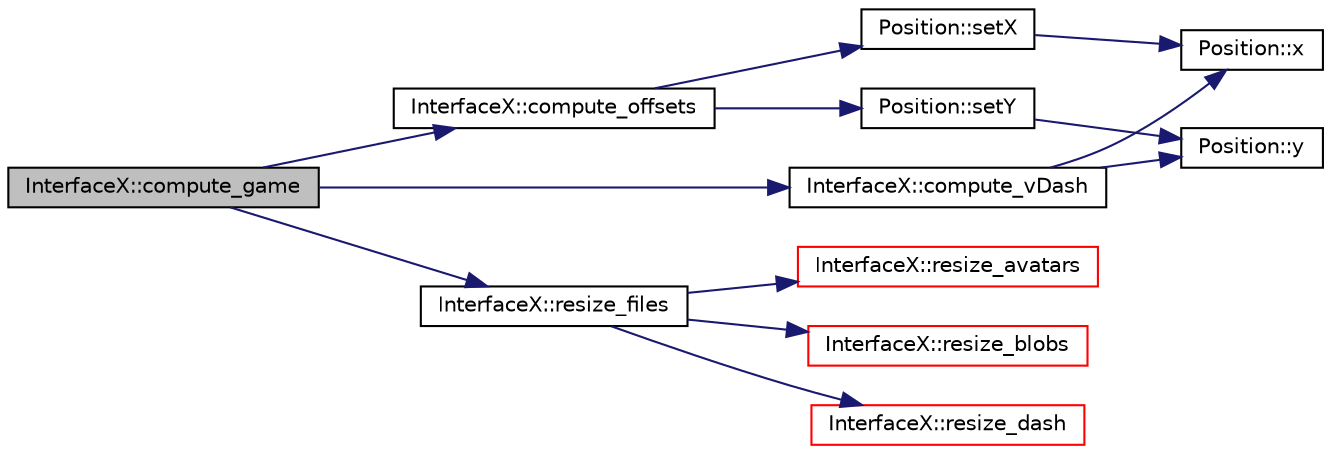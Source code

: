 digraph G
{
  bgcolor="transparent";
  edge [fontname="Helvetica",fontsize="10",labelfontname="Helvetica",labelfontsize="10"];
  node [fontname="Helvetica",fontsize="10",shape=record];
  rankdir=LR;
  Node1 [label="InterfaceX::compute_game",height=0.2,width=0.4,color="black", fillcolor="grey75", style="filled" fontcolor="black"];
  Node1 -> Node2 [color="midnightblue",fontsize="10",style="solid"];
  Node2 [label="InterfaceX::compute_offsets",height=0.2,width=0.4,color="black",URL="$a00011.html#ad1fe91f0ea2d2bac39fc9a7127d7557f"];
  Node2 -> Node3 [color="midnightblue",fontsize="10",style="solid"];
  Node3 [label="Position::setX",height=0.2,width=0.4,color="black",URL="$a00014.html#ad46bb77324e2d9538e15f1a25320f1ff"];
  Node3 -> Node4 [color="midnightblue",fontsize="10",style="solid"];
  Node4 [label="Position::x",height=0.2,width=0.4,color="black",URL="$a00014.html#a0841d002439a9ce95e6648743f40d304"];
  Node2 -> Node5 [color="midnightblue",fontsize="10",style="solid"];
  Node5 [label="Position::setY",height=0.2,width=0.4,color="black",URL="$a00014.html#a473274f1a3e4888f9c5e3eba0889a1ab"];
  Node5 -> Node6 [color="midnightblue",fontsize="10",style="solid"];
  Node6 [label="Position::y",height=0.2,width=0.4,color="black",URL="$a00014.html#a6aefe2530c6dbb86834ab51a6efbad4a"];
  Node1 -> Node7 [color="midnightblue",fontsize="10",style="solid"];
  Node7 [label="InterfaceX::compute_vDash",height=0.2,width=0.4,color="black",URL="$a00011.html#a6cdb65bbf7fb79217512000f00191e2b"];
  Node7 -> Node4 [color="midnightblue",fontsize="10",style="solid"];
  Node7 -> Node6 [color="midnightblue",fontsize="10",style="solid"];
  Node1 -> Node8 [color="midnightblue",fontsize="10",style="solid"];
  Node8 [label="InterfaceX::resize_files",height=0.2,width=0.4,color="black",URL="$a00011.html#a57a833c82b51162dc1ff9682fce7ac79"];
  Node8 -> Node9 [color="midnightblue",fontsize="10",style="solid"];
  Node9 [label="InterfaceX::resize_avatars",height=0.2,width=0.4,color="red",URL="$a00011.html#a1b054eb8feeb623d940e7c1400ea3417"];
  Node8 -> Node10 [color="midnightblue",fontsize="10",style="solid"];
  Node10 [label="InterfaceX::resize_blobs",height=0.2,width=0.4,color="red",URL="$a00011.html#a836023020e0e313bd9fb00eee5dc8c91"];
  Node8 -> Node11 [color="midnightblue",fontsize="10",style="solid"];
  Node11 [label="InterfaceX::resize_dash",height=0.2,width=0.4,color="red",URL="$a00011.html#a3d0e9c5cf58769f006904426dbde99be"];
}
